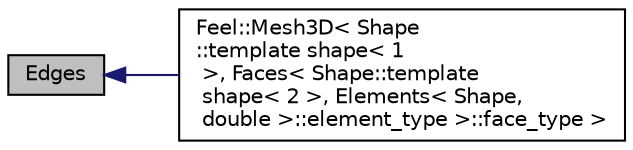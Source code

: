 digraph "Edges"
{
 // LATEX_PDF_SIZE
  edge [fontname="Helvetica",fontsize="10",labelfontname="Helvetica",labelfontsize="10"];
  node [fontname="Helvetica",fontsize="10",shape=record];
  rankdir="LR";
  Node1 [label="Edges",height=0.2,width=0.4,color="black", fillcolor="grey75", style="filled", fontcolor="black",tooltip=" "];
  Node1 -> Node2 [dir="back",color="midnightblue",fontsize="10",style="solid",fontname="Helvetica"];
  Node2 [label="Feel::Mesh3D\< Shape\l::template shape\< 1\l \>, Faces\< Shape::template\l shape\< 2 \>, Elements\< Shape,\l double \>::element_type \>::face_type \>",height=0.2,width=0.4,color="black", fillcolor="white", style="filled",URL="$classFeel_1_1Mesh3D.html",tooltip="3D mesh class"];
}
